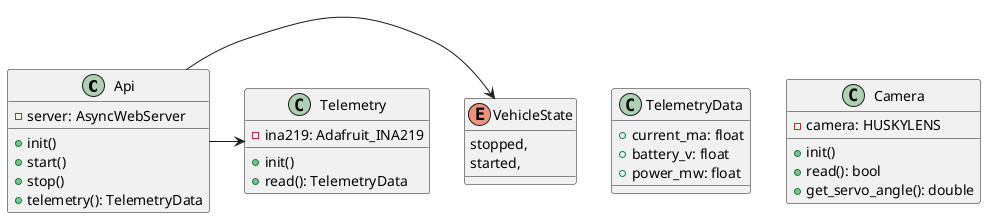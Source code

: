 @startuml
class Api {
    -server: AsyncWebServer

    +init()
    +start()
    +stop()
    +telemetry(): TelemetryData
}

enum VehicleState {
    stopped,
    started,
}

class TelemetryData {
    +current_ma: float
    +battery_v: float
    +power_mw: float
}

class Telemetry {
    -ina219: Adafruit_INA219

    +init()
    +read(): TelemetryData
}

Api -> VehicleState
Api -> Telemetry

class Camera {
    -camera: HUSKYLENS

    +init()
    +read(): bool
    +get_servo_angle(): double
}
@enduml

